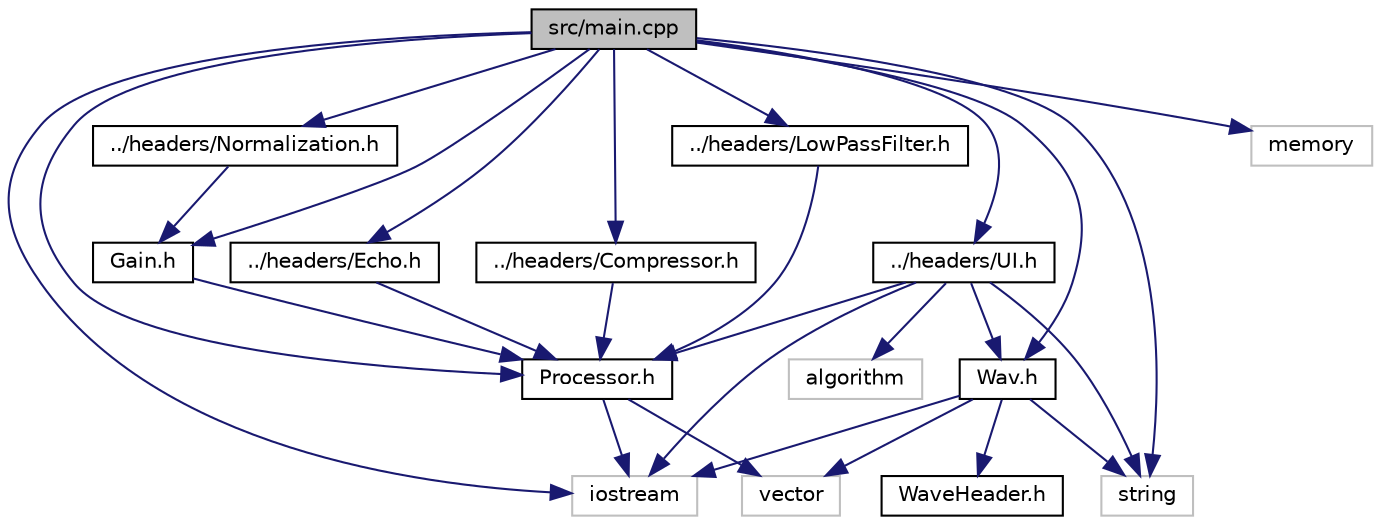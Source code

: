 digraph "src/main.cpp"
{
 // LATEX_PDF_SIZE
  edge [fontname="Helvetica",fontsize="10",labelfontname="Helvetica",labelfontsize="10"];
  node [fontname="Helvetica",fontsize="10",shape=record];
  Node1 [label="src/main.cpp",height=0.2,width=0.4,color="black", fillcolor="grey75", style="filled", fontcolor="black",tooltip=" "];
  Node1 -> Node2 [color="midnightblue",fontsize="10",style="solid"];
  Node2 [label="iostream",height=0.2,width=0.4,color="grey75", fillcolor="white", style="filled",tooltip=" "];
  Node1 -> Node3 [color="midnightblue",fontsize="10",style="solid"];
  Node3 [label="string",height=0.2,width=0.4,color="grey75", fillcolor="white", style="filled",tooltip=" "];
  Node1 -> Node4 [color="midnightblue",fontsize="10",style="solid"];
  Node4 [label="memory",height=0.2,width=0.4,color="grey75", fillcolor="white", style="filled",tooltip=" "];
  Node1 -> Node5 [color="midnightblue",fontsize="10",style="solid"];
  Node5 [label="../headers/UI.h",height=0.2,width=0.4,color="black", fillcolor="white", style="filled",URL="$d7/d23/UI_8h.html",tooltip=" "];
  Node5 -> Node2 [color="midnightblue",fontsize="10",style="solid"];
  Node5 -> Node3 [color="midnightblue",fontsize="10",style="solid"];
  Node5 -> Node6 [color="midnightblue",fontsize="10",style="solid"];
  Node6 [label="algorithm",height=0.2,width=0.4,color="grey75", fillcolor="white", style="filled",tooltip=" "];
  Node5 -> Node7 [color="midnightblue",fontsize="10",style="solid"];
  Node7 [label="Wav.h",height=0.2,width=0.4,color="black", fillcolor="white", style="filled",URL="$d1/d71/Wav_8h.html",tooltip=" "];
  Node7 -> Node8 [color="midnightblue",fontsize="10",style="solid"];
  Node8 [label="WaveHeader.h",height=0.2,width=0.4,color="black", fillcolor="white", style="filled",URL="$df/d39/WaveHeader_8h.html",tooltip=" "];
  Node7 -> Node2 [color="midnightblue",fontsize="10",style="solid"];
  Node7 -> Node3 [color="midnightblue",fontsize="10",style="solid"];
  Node7 -> Node9 [color="midnightblue",fontsize="10",style="solid"];
  Node9 [label="vector",height=0.2,width=0.4,color="grey75", fillcolor="white", style="filled",tooltip=" "];
  Node5 -> Node10 [color="midnightblue",fontsize="10",style="solid"];
  Node10 [label="Processor.h",height=0.2,width=0.4,color="black", fillcolor="white", style="filled",URL="$dd/d94/Processor_8h.html",tooltip=" "];
  Node10 -> Node2 [color="midnightblue",fontsize="10",style="solid"];
  Node10 -> Node9 [color="midnightblue",fontsize="10",style="solid"];
  Node1 -> Node7 [color="midnightblue",fontsize="10",style="solid"];
  Node1 -> Node10 [color="midnightblue",fontsize="10",style="solid"];
  Node1 -> Node11 [color="midnightblue",fontsize="10",style="solid"];
  Node11 [label="../headers/Normalization.h",height=0.2,width=0.4,color="black", fillcolor="white", style="filled",URL="$d9/dd9/Normalization_8h.html",tooltip=" "];
  Node11 -> Node12 [color="midnightblue",fontsize="10",style="solid"];
  Node12 [label="Gain.h",height=0.2,width=0.4,color="black", fillcolor="white", style="filled",URL="$dc/d03/Gain_8h.html",tooltip=" "];
  Node12 -> Node10 [color="midnightblue",fontsize="10",style="solid"];
  Node1 -> Node12 [color="midnightblue",fontsize="10",style="solid"];
  Node1 -> Node13 [color="midnightblue",fontsize="10",style="solid"];
  Node13 [label="../headers/Echo.h",height=0.2,width=0.4,color="black", fillcolor="white", style="filled",URL="$d8/dd9/Echo_8h.html",tooltip=" "];
  Node13 -> Node10 [color="midnightblue",fontsize="10",style="solid"];
  Node1 -> Node14 [color="midnightblue",fontsize="10",style="solid"];
  Node14 [label="../headers/Compressor.h",height=0.2,width=0.4,color="black", fillcolor="white", style="filled",URL="$d4/da7/Compressor_8h.html",tooltip=" "];
  Node14 -> Node10 [color="midnightblue",fontsize="10",style="solid"];
  Node1 -> Node15 [color="midnightblue",fontsize="10",style="solid"];
  Node15 [label="../headers/LowPassFilter.h",height=0.2,width=0.4,color="black", fillcolor="white", style="filled",URL="$df/d02/LowPassFilter_8h.html",tooltip=" "];
  Node15 -> Node10 [color="midnightblue",fontsize="10",style="solid"];
}
